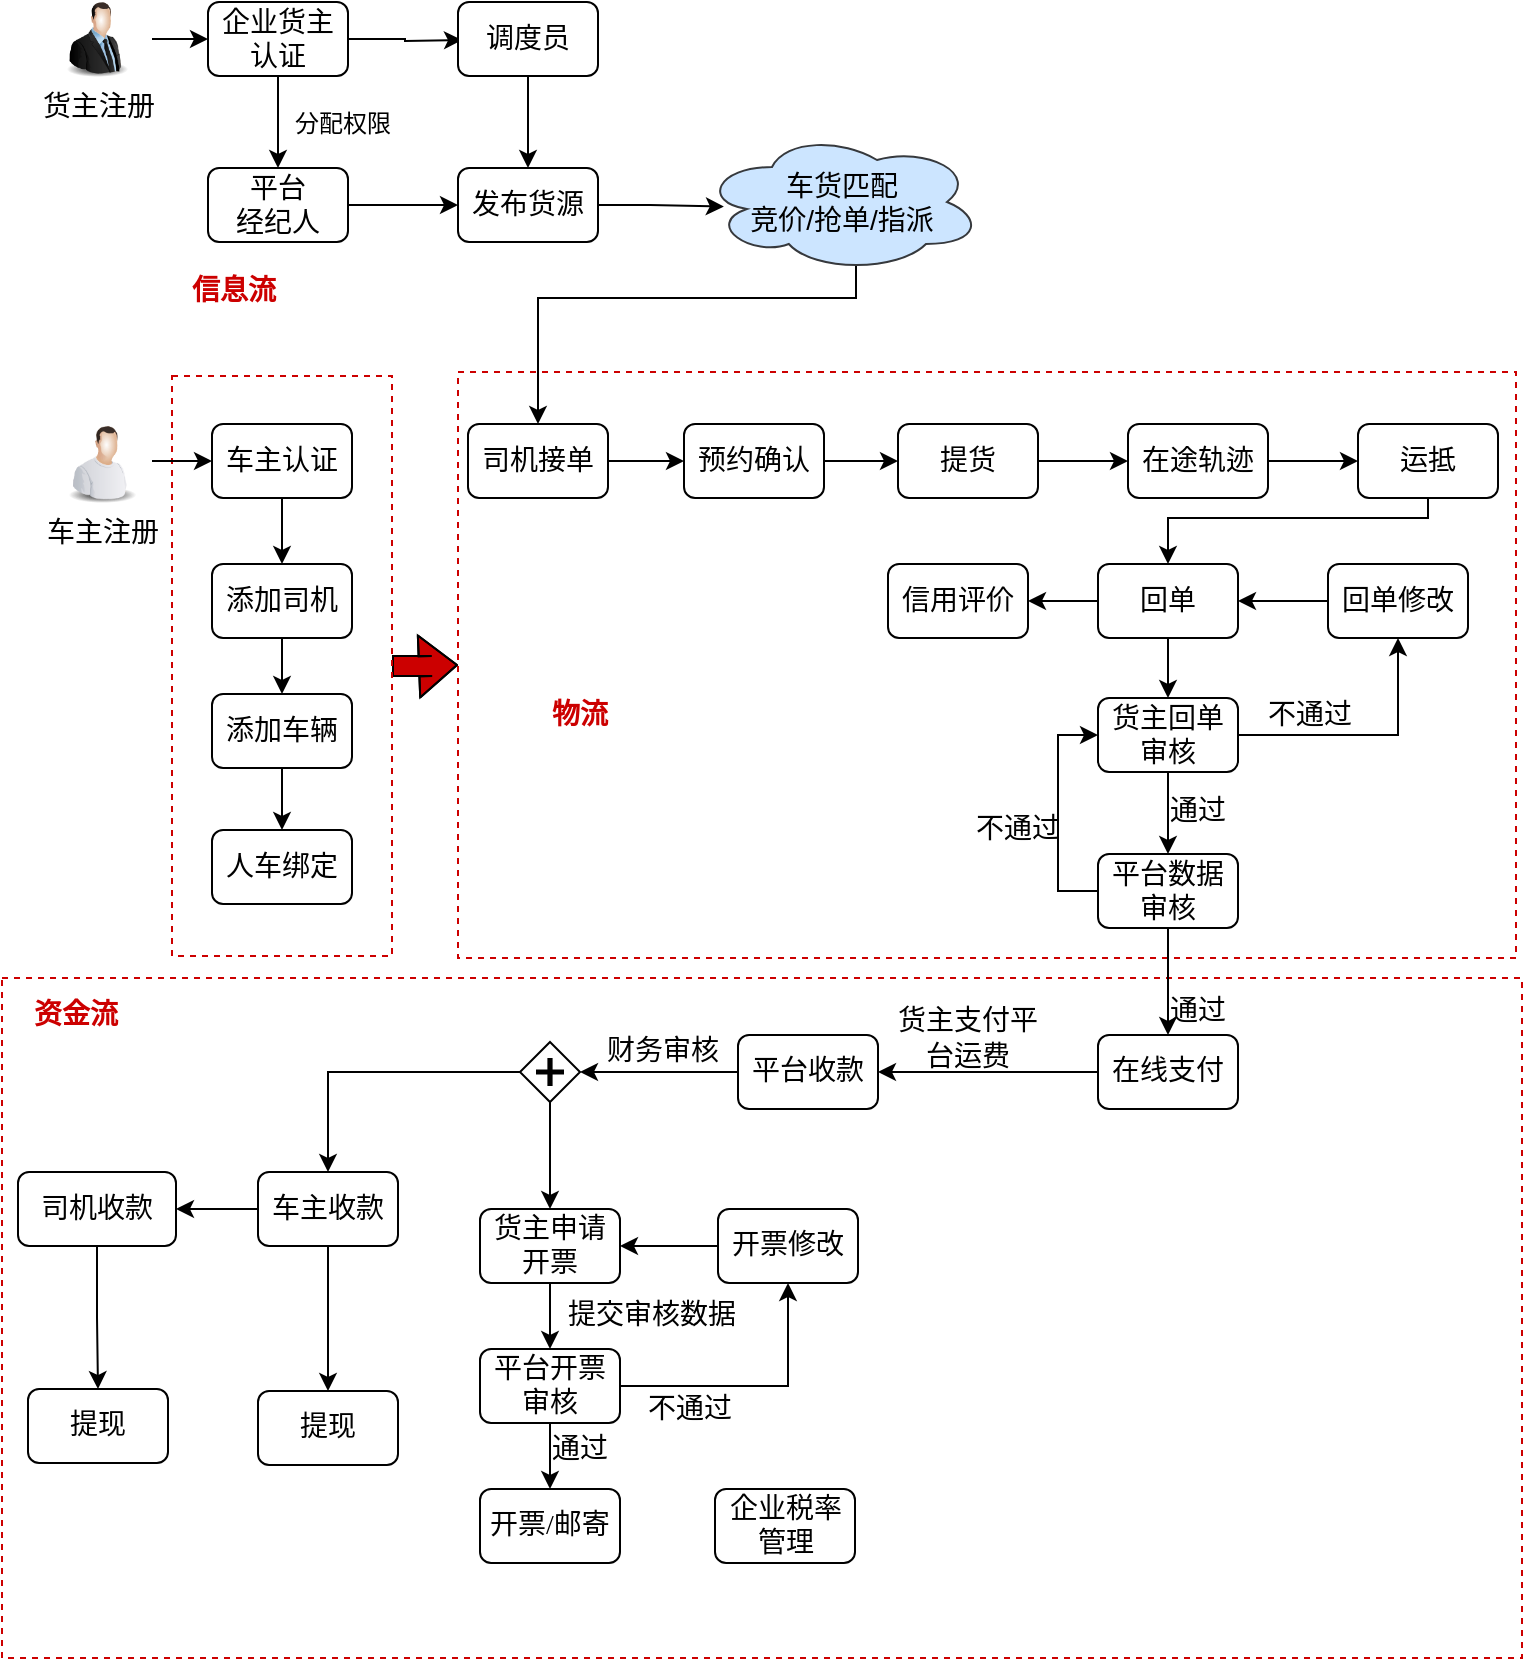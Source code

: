 <mxfile version="12.4.3" type="github" pages="1">
  <diagram id="qYqDt66bANYwKAUjIp7B" name="第 1 页">
    <mxGraphModel dx="854" dy="478" grid="1" gridSize="10" guides="1" tooltips="1" connect="1" arrows="1" fold="1" page="1" pageScale="1" pageWidth="827" pageHeight="1169" math="0" shadow="0">
      <root>
        <mxCell id="0"/>
        <mxCell id="1" parent="0"/>
        <mxCell id="UOtFKl8LUJkK913McRi7-26" value="" style="edgeStyle=orthogonalEdgeStyle;rounded=0;orthogonalLoop=1;jettySize=auto;html=1;fontSize=12;shape=flexArrow;fillColor=#CC0000;strokeColor=#000000;" parent="1" source="UOtFKl8LUJkK913McRi7-21" target="28vUUWtY91V1V11K80DQ-86" edge="1">
          <mxGeometry relative="1" as="geometry"/>
        </mxCell>
        <mxCell id="UOtFKl8LUJkK913McRi7-21" value="" style="rounded=0;whiteSpace=wrap;html=1;shadow=0;glass=0;dashed=1;comic=0;fontSize=12;strokeColor=#CC0000;" parent="1" vertex="1">
          <mxGeometry x="125" y="209" width="110" height="290" as="geometry"/>
        </mxCell>
        <mxCell id="28vUUWtY91V1V11K80DQ-142" value="" style="rounded=0;whiteSpace=wrap;html=1;shadow=0;dashed=1;strokeWidth=1;fontFamily=Verdana;fontSize=14;fillColor=none;strokeColor=#CC0000;" parent="1" vertex="1">
          <mxGeometry x="40" y="510" width="760" height="340" as="geometry"/>
        </mxCell>
        <mxCell id="28vUUWtY91V1V11K80DQ-86" value="" style="rounded=0;whiteSpace=wrap;html=1;shadow=0;strokeWidth=1;fontFamily=Verdana;fontSize=14;dashed=1;strokeColor=#CC0000;" parent="1" vertex="1">
          <mxGeometry x="268" y="207" width="529" height="293" as="geometry"/>
        </mxCell>
        <mxCell id="fRjOnY-xZo_MZWheay3A-4" style="edgeStyle=orthogonalEdgeStyle;rounded=0;orthogonalLoop=1;jettySize=auto;html=1;entryX=0;entryY=0.5;entryDx=0;entryDy=0;strokeColor=#000000;fontSize=12;fontColor=#CC0000;" edge="1" parent="1" source="28vUUWtY91V1V11K80DQ-2" target="fRjOnY-xZo_MZWheay3A-1">
          <mxGeometry relative="1" as="geometry"/>
        </mxCell>
        <mxCell id="28vUUWtY91V1V11K80DQ-2" value="司机接单" style="rounded=1;whiteSpace=wrap;html=1;shadow=0;labelBackgroundColor=none;strokeWidth=1;fontFamily=Verdana;fontSize=14;align=center;" parent="1" vertex="1">
          <mxGeometry x="273" y="233" width="70" height="37" as="geometry"/>
        </mxCell>
        <mxCell id="28vUUWtY91V1V11K80DQ-3" value="" style="edgeStyle=orthogonalEdgeStyle;rounded=0;orthogonalLoop=1;jettySize=auto;html=1;fontSize=14;fillColor=#e51400;strokeColor=#000000;" parent="1" source="28vUUWtY91V1V11K80DQ-4" target="28vUUWtY91V1V11K80DQ-6" edge="1">
          <mxGeometry relative="1" as="geometry"/>
        </mxCell>
        <mxCell id="28vUUWtY91V1V11K80DQ-4" value="提货" style="rounded=1;whiteSpace=wrap;html=1;shadow=0;labelBackgroundColor=none;strokeWidth=1;fontFamily=Verdana;fontSize=14;align=center;" parent="1" vertex="1">
          <mxGeometry x="488" y="233" width="70" height="37" as="geometry"/>
        </mxCell>
        <mxCell id="28vUUWtY91V1V11K80DQ-5" value="" style="edgeStyle=orthogonalEdgeStyle;rounded=0;orthogonalLoop=1;jettySize=auto;html=1;fontSize=14;fillColor=#e51400;strokeColor=#000000;" parent="1" source="28vUUWtY91V1V11K80DQ-6" target="28vUUWtY91V1V11K80DQ-7" edge="1">
          <mxGeometry relative="1" as="geometry"/>
        </mxCell>
        <mxCell id="28vUUWtY91V1V11K80DQ-6" value="在途轨迹" style="rounded=1;whiteSpace=wrap;html=1;shadow=0;labelBackgroundColor=none;strokeWidth=1;fontFamily=Verdana;fontSize=14;align=center;" parent="1" vertex="1">
          <mxGeometry x="603" y="233" width="70" height="37" as="geometry"/>
        </mxCell>
        <mxCell id="28vUUWtY91V1V11K80DQ-9" value="" style="edgeStyle=orthogonalEdgeStyle;rounded=0;orthogonalLoop=1;jettySize=auto;html=1;fontSize=14;fillColor=#e51400;strokeColor=#000000;" parent="1" source="28vUUWtY91V1V11K80DQ-7" target="28vUUWtY91V1V11K80DQ-8" edge="1">
          <mxGeometry relative="1" as="geometry">
            <Array as="points">
              <mxPoint x="753" y="280"/>
              <mxPoint x="623" y="280"/>
            </Array>
          </mxGeometry>
        </mxCell>
        <mxCell id="28vUUWtY91V1V11K80DQ-7" value="运抵" style="rounded=1;whiteSpace=wrap;html=1;shadow=0;labelBackgroundColor=none;strokeWidth=1;fontFamily=Verdana;fontSize=14;align=center;" parent="1" vertex="1">
          <mxGeometry x="718" y="233" width="70" height="37" as="geometry"/>
        </mxCell>
        <mxCell id="28vUUWtY91V1V11K80DQ-15" value="" style="edgeStyle=orthogonalEdgeStyle;rounded=0;orthogonalLoop=1;jettySize=auto;html=1;fontSize=14;fillColor=#e51400;strokeColor=#000000;" parent="1" source="28vUUWtY91V1V11K80DQ-8" target="28vUUWtY91V1V11K80DQ-14" edge="1">
          <mxGeometry relative="1" as="geometry"/>
        </mxCell>
        <mxCell id="UOtFKl8LUJkK913McRi7-37" value="" style="edgeStyle=orthogonalEdgeStyle;rounded=0;orthogonalLoop=1;jettySize=auto;html=1;strokeColor=#000000;fontSize=12;fontColor=#CC0000;" parent="1" source="28vUUWtY91V1V11K80DQ-8" target="UOtFKl8LUJkK913McRi7-36" edge="1">
          <mxGeometry relative="1" as="geometry"/>
        </mxCell>
        <mxCell id="28vUUWtY91V1V11K80DQ-8" value="回单" style="rounded=1;whiteSpace=wrap;html=1;shadow=0;labelBackgroundColor=none;strokeWidth=1;fontFamily=Verdana;fontSize=14;align=center;" parent="1" vertex="1">
          <mxGeometry x="588" y="303" width="70" height="37" as="geometry"/>
        </mxCell>
        <mxCell id="28vUUWtY91V1V11K80DQ-39" style="edgeStyle=orthogonalEdgeStyle;rounded=0;orthogonalLoop=1;jettySize=auto;html=1;entryX=0.5;entryY=1;entryDx=0;entryDy=0;fontSize=14;" parent="1" source="28vUUWtY91V1V11K80DQ-14" target="28vUUWtY91V1V11K80DQ-38" edge="1">
          <mxGeometry relative="1" as="geometry"/>
        </mxCell>
        <mxCell id="UOtFKl8LUJkK913McRi7-38" style="edgeStyle=orthogonalEdgeStyle;rounded=0;orthogonalLoop=1;jettySize=auto;html=1;entryX=0.5;entryY=0;entryDx=0;entryDy=0;strokeColor=#000000;fontSize=12;fontColor=#CC0000;" parent="1" source="28vUUWtY91V1V11K80DQ-14" target="iF3wOTfzOUe_LDXgfB9u-4" edge="1">
          <mxGeometry relative="1" as="geometry"/>
        </mxCell>
        <mxCell id="28vUUWtY91V1V11K80DQ-14" value="货主回单审核" style="rounded=1;whiteSpace=wrap;html=1;shadow=0;labelBackgroundColor=none;strokeWidth=1;fontFamily=Verdana;fontSize=14;align=center;" parent="1" vertex="1">
          <mxGeometry x="588" y="370" width="70" height="37" as="geometry"/>
        </mxCell>
        <mxCell id="UOtFKl8LUJkK913McRi7-39" value="" style="edgeStyle=orthogonalEdgeStyle;rounded=0;orthogonalLoop=1;jettySize=auto;html=1;strokeColor=#000000;fontSize=12;fontColor=#CC0000;" parent="1" source="iF3wOTfzOUe_LDXgfB9u-4" target="28vUUWtY91V1V11K80DQ-30" edge="1">
          <mxGeometry relative="1" as="geometry"/>
        </mxCell>
        <mxCell id="UOtFKl8LUJkK913McRi7-41" style="edgeStyle=orthogonalEdgeStyle;rounded=0;orthogonalLoop=1;jettySize=auto;html=1;entryX=0;entryY=0.5;entryDx=0;entryDy=0;strokeColor=#000000;fontSize=12;fontColor=#CC0000;exitX=0;exitY=0.5;exitDx=0;exitDy=0;" parent="1" source="iF3wOTfzOUe_LDXgfB9u-4" target="28vUUWtY91V1V11K80DQ-14" edge="1">
          <mxGeometry relative="1" as="geometry"/>
        </mxCell>
        <mxCell id="iF3wOTfzOUe_LDXgfB9u-4" value="平台数据审核" style="rounded=1;whiteSpace=wrap;html=1;shadow=0;labelBackgroundColor=none;strokeWidth=1;fontFamily=Verdana;fontSize=14;align=center;" parent="1" vertex="1">
          <mxGeometry x="588" y="448" width="70" height="37" as="geometry"/>
        </mxCell>
        <mxCell id="UOtFKl8LUJkK913McRi7-44" style="edgeStyle=orthogonalEdgeStyle;rounded=0;orthogonalLoop=1;jettySize=auto;html=1;entryX=1;entryY=0.5;entryDx=0;entryDy=0;strokeColor=#000000;fontSize=12;fontColor=#CC0000;" parent="1" source="28vUUWtY91V1V11K80DQ-30" target="28vUUWtY91V1V11K80DQ-43" edge="1">
          <mxGeometry relative="1" as="geometry"/>
        </mxCell>
        <mxCell id="28vUUWtY91V1V11K80DQ-30" value="在线支付" style="rounded=1;whiteSpace=wrap;html=1;shadow=0;labelBackgroundColor=none;strokeWidth=1;fontFamily=Verdana;fontSize=14;align=center;" parent="1" vertex="1">
          <mxGeometry x="588" y="538.5" width="70" height="37" as="geometry"/>
        </mxCell>
        <mxCell id="28vUUWtY91V1V11K80DQ-55" value="" style="edgeStyle=orthogonalEdgeStyle;rounded=0;orthogonalLoop=1;jettySize=auto;html=1;fontSize=14;" parent="1" source="28vUUWtY91V1V11K80DQ-52" target="28vUUWtY91V1V11K80DQ-54" edge="1">
          <mxGeometry relative="1" as="geometry"/>
        </mxCell>
        <mxCell id="28vUUWtY91V1V11K80DQ-52" value="货主申请开票" style="rounded=1;whiteSpace=wrap;html=1;shadow=0;labelBackgroundColor=none;strokeWidth=1;fontFamily=Verdana;fontSize=14;align=center;" parent="1" vertex="1">
          <mxGeometry x="279" y="625.5" width="70" height="37" as="geometry"/>
        </mxCell>
        <mxCell id="28vUUWtY91V1V11K80DQ-59" style="edgeStyle=orthogonalEdgeStyle;rounded=0;orthogonalLoop=1;jettySize=auto;html=1;entryX=0.5;entryY=1;entryDx=0;entryDy=0;fontSize=14;" parent="1" source="28vUUWtY91V1V11K80DQ-54" target="28vUUWtY91V1V11K80DQ-58" edge="1">
          <mxGeometry relative="1" as="geometry"/>
        </mxCell>
        <mxCell id="28vUUWtY91V1V11K80DQ-62" value="" style="edgeStyle=orthogonalEdgeStyle;rounded=0;orthogonalLoop=1;jettySize=auto;html=1;fontSize=14;" parent="1" source="28vUUWtY91V1V11K80DQ-54" target="28vUUWtY91V1V11K80DQ-61" edge="1">
          <mxGeometry relative="1" as="geometry"/>
        </mxCell>
        <mxCell id="28vUUWtY91V1V11K80DQ-54" value="平台开票审核" style="rounded=1;whiteSpace=wrap;html=1;shadow=0;labelBackgroundColor=none;strokeWidth=1;fontFamily=Verdana;fontSize=14;align=center;" parent="1" vertex="1">
          <mxGeometry x="279" y="695.5" width="70" height="37" as="geometry"/>
        </mxCell>
        <mxCell id="28vUUWtY91V1V11K80DQ-61" value="开票/邮寄" style="rounded=1;whiteSpace=wrap;html=1;shadow=0;labelBackgroundColor=none;strokeWidth=1;fontFamily=Verdana;fontSize=14;align=center;" parent="1" vertex="1">
          <mxGeometry x="279" y="765.5" width="70" height="37" as="geometry"/>
        </mxCell>
        <mxCell id="iF3wOTfzOUe_LDXgfB9u-13" style="edgeStyle=orthogonalEdgeStyle;rounded=0;orthogonalLoop=1;jettySize=auto;html=1;fontSize=14;entryX=1;entryY=0.5;entryDx=0;entryDy=0;fillColor=#e51400;strokeColor=#000000;" parent="1" source="28vUUWtY91V1V11K80DQ-43" target="iF3wOTfzOUe_LDXgfB9u-12" edge="1">
          <mxGeometry relative="1" as="geometry">
            <mxPoint x="308" y="556.5" as="targetPoint"/>
          </mxGeometry>
        </mxCell>
        <mxCell id="28vUUWtY91V1V11K80DQ-43" value="平台收款" style="rounded=1;whiteSpace=wrap;html=1;shadow=0;labelBackgroundColor=none;strokeWidth=1;fontFamily=Verdana;fontSize=14;align=center;" parent="1" vertex="1">
          <mxGeometry x="408" y="538.5" width="70" height="37" as="geometry"/>
        </mxCell>
        <mxCell id="28vUUWtY91V1V11K80DQ-85" value="" style="edgeStyle=orthogonalEdgeStyle;rounded=0;orthogonalLoop=1;jettySize=auto;html=1;fontFamily=Verdana;fontSize=14;" parent="1" source="28vUUWtY91V1V11K80DQ-45" target="28vUUWtY91V1V11K80DQ-84" edge="1">
          <mxGeometry relative="1" as="geometry"/>
        </mxCell>
        <mxCell id="UOtFKl8LUJkK913McRi7-50" style="edgeStyle=orthogonalEdgeStyle;rounded=0;orthogonalLoop=1;jettySize=auto;html=1;entryX=1;entryY=0.5;entryDx=0;entryDy=0;strokeColor=#000000;fontSize=12;fontColor=#CC0000;" parent="1" source="28vUUWtY91V1V11K80DQ-45" target="28vUUWtY91V1V11K80DQ-129" edge="1">
          <mxGeometry relative="1" as="geometry"/>
        </mxCell>
        <mxCell id="28vUUWtY91V1V11K80DQ-45" value="车主收款" style="rounded=1;whiteSpace=wrap;html=1;shadow=0;labelBackgroundColor=none;strokeWidth=1;fontFamily=Verdana;fontSize=14;align=center;" parent="1" vertex="1">
          <mxGeometry x="168" y="607" width="70" height="37" as="geometry"/>
        </mxCell>
        <mxCell id="28vUUWtY91V1V11K80DQ-84" value="提现" style="rounded=1;whiteSpace=wrap;html=1;shadow=0;labelBackgroundColor=none;strokeWidth=1;fontFamily=Verdana;fontSize=14;align=center;" parent="1" vertex="1">
          <mxGeometry x="168" y="716.5" width="70" height="37" as="geometry"/>
        </mxCell>
        <mxCell id="UOtFKl8LUJkK913McRi7-24" style="edgeStyle=orthogonalEdgeStyle;rounded=0;orthogonalLoop=1;jettySize=auto;html=1;entryX=0.5;entryY=0;entryDx=0;entryDy=0;fontSize=12;" parent="1" source="28vUUWtY91V1V11K80DQ-10" target="UOtFKl8LUJkK913McRi7-9" edge="1">
          <mxGeometry relative="1" as="geometry"/>
        </mxCell>
        <mxCell id="28vUUWtY91V1V11K80DQ-10" value="车主认证" style="rounded=1;whiteSpace=wrap;html=1;shadow=0;labelBackgroundColor=none;strokeWidth=1;fontFamily=Verdana;fontSize=14;align=center;" parent="1" vertex="1">
          <mxGeometry x="145" y="233" width="70" height="37" as="geometry"/>
        </mxCell>
        <mxCell id="28vUUWtY91V1V11K80DQ-29" style="edgeStyle=orthogonalEdgeStyle;rounded=0;orthogonalLoop=1;jettySize=auto;html=1;entryX=0.078;entryY=0.533;entryDx=0;entryDy=0;entryPerimeter=0;fontSize=14;fillColor=#e51400;strokeColor=#000000;" parent="1" source="28vUUWtY91V1V11K80DQ-17" target="6LW1AeHPkMDRcIlr9ZgV-1" edge="1">
          <mxGeometry relative="1" as="geometry"/>
        </mxCell>
        <mxCell id="28vUUWtY91V1V11K80DQ-17" value="发布货源" style="rounded=1;whiteSpace=wrap;html=1;shadow=0;labelBackgroundColor=none;strokeWidth=1;fontFamily=Verdana;fontSize=14;align=center;" parent="1" vertex="1">
          <mxGeometry x="268" y="105" width="70" height="37" as="geometry"/>
        </mxCell>
        <mxCell id="28vUUWtY91V1V11K80DQ-23" value="" style="edgeStyle=orthogonalEdgeStyle;rounded=0;orthogonalLoop=1;jettySize=auto;html=1;fontSize=14;" parent="1" source="28vUUWtY91V1V11K80DQ-24" target="28vUUWtY91V1V11K80DQ-17" edge="1">
          <mxGeometry relative="1" as="geometry"/>
        </mxCell>
        <mxCell id="28vUUWtY91V1V11K80DQ-24" value="平台&lt;br&gt;经纪人" style="rounded=1;whiteSpace=wrap;html=1;shadow=0;labelBackgroundColor=none;strokeWidth=1;fontFamily=Verdana;fontSize=14;align=center;" parent="1" vertex="1">
          <mxGeometry x="143" y="105" width="70" height="37" as="geometry"/>
        </mxCell>
        <mxCell id="28vUUWtY91V1V11K80DQ-40" value="" style="edgeStyle=orthogonalEdgeStyle;rounded=0;orthogonalLoop=1;jettySize=auto;html=1;fontSize=14;" parent="1" source="28vUUWtY91V1V11K80DQ-38" target="28vUUWtY91V1V11K80DQ-8" edge="1">
          <mxGeometry relative="1" as="geometry"/>
        </mxCell>
        <mxCell id="28vUUWtY91V1V11K80DQ-38" value="回单修改" style="rounded=1;whiteSpace=wrap;html=1;shadow=0;labelBackgroundColor=none;strokeWidth=1;fontFamily=Verdana;fontSize=14;align=center;" parent="1" vertex="1">
          <mxGeometry x="703" y="303" width="70" height="37" as="geometry"/>
        </mxCell>
        <mxCell id="28vUUWtY91V1V11K80DQ-49" value="&lt;span style=&quot;font-family: verdana; font-size: 14px;&quot;&gt;货主支付平台运费&lt;/span&gt;" style="text;html=1;strokeColor=none;fillColor=none;align=center;verticalAlign=middle;whiteSpace=wrap;rounded=0;fontSize=14;" parent="1" vertex="1">
          <mxGeometry x="483" y="530" width="80" height="20" as="geometry"/>
        </mxCell>
        <mxCell id="28vUUWtY91V1V11K80DQ-131" style="edgeStyle=orthogonalEdgeStyle;rounded=0;orthogonalLoop=1;jettySize=auto;html=1;entryX=1;entryY=0.5;entryDx=0;entryDy=0;fontFamily=Verdana;fontSize=14;" parent="1" source="28vUUWtY91V1V11K80DQ-58" target="28vUUWtY91V1V11K80DQ-52" edge="1">
          <mxGeometry relative="1" as="geometry"/>
        </mxCell>
        <mxCell id="28vUUWtY91V1V11K80DQ-58" value="开票修改" style="rounded=1;whiteSpace=wrap;html=1;shadow=0;labelBackgroundColor=none;strokeWidth=1;fontFamily=Verdana;fontSize=14;align=center;" parent="1" vertex="1">
          <mxGeometry x="398" y="625.5" width="70" height="37" as="geometry"/>
        </mxCell>
        <mxCell id="28vUUWtY91V1V11K80DQ-79" value="不通过" style="text;html=1;strokeColor=none;fillColor=none;align=center;verticalAlign=middle;whiteSpace=wrap;rounded=0;shadow=0;fontFamily=Verdana;fontSize=14;" parent="1" vertex="1">
          <mxGeometry x="670" y="369" width="48" height="20" as="geometry"/>
        </mxCell>
        <mxCell id="28vUUWtY91V1V11K80DQ-80" value="通过" style="text;html=1;strokeColor=none;fillColor=none;align=center;verticalAlign=middle;whiteSpace=wrap;rounded=0;shadow=0;fontFamily=Verdana;fontSize=14;" parent="1" vertex="1">
          <mxGeometry x="618" y="417" width="40" height="20" as="geometry"/>
        </mxCell>
        <mxCell id="28vUUWtY91V1V11K80DQ-87" value="物流" style="text;html=1;strokeColor=none;fillColor=none;align=center;verticalAlign=middle;whiteSpace=wrap;rounded=0;shadow=0;dashed=1;fontFamily=Verdana;fontSize=14;fontStyle=1;fontColor=#CC0000;" parent="1" vertex="1">
          <mxGeometry x="282" y="369" width="94" height="20" as="geometry"/>
        </mxCell>
        <mxCell id="28vUUWtY91V1V11K80DQ-100" value="" style="edgeStyle=orthogonalEdgeStyle;rounded=0;orthogonalLoop=1;jettySize=auto;html=1;fontFamily=Verdana;fontSize=14;" parent="1" source="28vUUWtY91V1V11K80DQ-90" target="28vUUWtY91V1V11K80DQ-10" edge="1">
          <mxGeometry relative="1" as="geometry"/>
        </mxCell>
        <mxCell id="28vUUWtY91V1V11K80DQ-90" value="车主注册" style="image;html=1;labelBackgroundColor=#ffffff;image=img/lib/clip_art/people/Worker_Man_128x128.png;rounded=1;shadow=0;dashed=1;strokeWidth=1;fontFamily=Verdana;fontSize=14;" parent="1" vertex="1">
          <mxGeometry x="65" y="230" width="50" height="43" as="geometry"/>
        </mxCell>
        <mxCell id="28vUUWtY91V1V11K80DQ-98" value="" style="edgeStyle=orthogonalEdgeStyle;rounded=0;orthogonalLoop=1;jettySize=auto;html=1;fontFamily=Verdana;fontSize=14;" parent="1" source="28vUUWtY91V1V11K80DQ-94" target="28vUUWtY91V1V11K80DQ-96" edge="1">
          <mxGeometry relative="1" as="geometry"/>
        </mxCell>
        <mxCell id="28vUUWtY91V1V11K80DQ-94" value="货主注册" style="image;html=1;labelBackgroundColor=#ffffff;image=img/lib/clip_art/people/Suit_Man_128x128.png;rounded=1;shadow=0;dashed=1;strokeWidth=1;fontFamily=Verdana;fontSize=14;" parent="1" vertex="1">
          <mxGeometry x="60" y="21" width="55" height="39" as="geometry"/>
        </mxCell>
        <mxCell id="28vUUWtY91V1V11K80DQ-107" style="edgeStyle=orthogonalEdgeStyle;rounded=0;orthogonalLoop=1;jettySize=auto;html=1;entryX=0;entryY=0.5;entryDx=0;entryDy=0;fontFamily=Verdana;fontSize=14;" parent="1" source="28vUUWtY91V1V11K80DQ-96" edge="1">
          <mxGeometry relative="1" as="geometry">
            <mxPoint x="270" y="41" as="targetPoint"/>
          </mxGeometry>
        </mxCell>
        <mxCell id="UOtFKl8LUJkK913McRi7-5" style="edgeStyle=orthogonalEdgeStyle;rounded=0;orthogonalLoop=1;jettySize=auto;html=1;fontSize=12;" parent="1" source="28vUUWtY91V1V11K80DQ-96" target="28vUUWtY91V1V11K80DQ-24" edge="1">
          <mxGeometry relative="1" as="geometry"/>
        </mxCell>
        <mxCell id="28vUUWtY91V1V11K80DQ-96" value="企业货主认证" style="rounded=1;whiteSpace=wrap;html=1;shadow=0;labelBackgroundColor=none;strokeWidth=1;fontFamily=Verdana;fontSize=14;align=center;" parent="1" vertex="1">
          <mxGeometry x="143" y="22" width="70" height="37" as="geometry"/>
        </mxCell>
        <mxCell id="UOtFKl8LUJkK913McRi7-47" style="edgeStyle=orthogonalEdgeStyle;rounded=0;orthogonalLoop=1;jettySize=auto;html=1;entryX=0.5;entryY=0;entryDx=0;entryDy=0;strokeColor=#000000;fontSize=12;fontColor=#CC0000;" parent="1" source="28vUUWtY91V1V11K80DQ-112" target="28vUUWtY91V1V11K80DQ-17" edge="1">
          <mxGeometry relative="1" as="geometry"/>
        </mxCell>
        <mxCell id="28vUUWtY91V1V11K80DQ-112" value="调度员" style="rounded=1;whiteSpace=wrap;html=1;shadow=0;labelBackgroundColor=none;strokeWidth=1;fontFamily=Verdana;fontSize=14;align=center;" parent="1" vertex="1">
          <mxGeometry x="268" y="22" width="70" height="37" as="geometry"/>
        </mxCell>
        <mxCell id="28vUUWtY91V1V11K80DQ-120" value="资金流" style="text;html=1;strokeColor=none;fillColor=none;align=center;verticalAlign=middle;whiteSpace=wrap;rounded=0;shadow=0;dashed=1;fontFamily=Verdana;fontSize=14;fontStyle=1;fontColor=#CC0000;" parent="1" vertex="1">
          <mxGeometry x="48" y="518.5" width="58" height="20" as="geometry"/>
        </mxCell>
        <mxCell id="28vUUWtY91V1V11K80DQ-122" value="企业税率管理" style="rounded=1;whiteSpace=wrap;html=1;shadow=0;labelBackgroundColor=none;strokeWidth=1;fontFamily=Verdana;fontSize=14;align=center;" parent="1" vertex="1">
          <mxGeometry x="396.5" y="765.5" width="70" height="37" as="geometry"/>
        </mxCell>
        <mxCell id="28vUUWtY91V1V11K80DQ-123" value="提交审核数据" style="text;html=1;strokeColor=none;fillColor=none;align=center;verticalAlign=middle;whiteSpace=wrap;rounded=0;shadow=0;dashed=1;fontFamily=Verdana;fontSize=14;" parent="1" vertex="1">
          <mxGeometry x="322" y="669" width="86" height="20" as="geometry"/>
        </mxCell>
        <mxCell id="28vUUWtY91V1V11K80DQ-138" style="edgeStyle=orthogonalEdgeStyle;rounded=0;orthogonalLoop=1;jettySize=auto;html=1;entryX=0.5;entryY=0;entryDx=0;entryDy=0;fontFamily=Verdana;fontSize=14;" parent="1" source="28vUUWtY91V1V11K80DQ-129" target="28vUUWtY91V1V11K80DQ-137" edge="1">
          <mxGeometry relative="1" as="geometry"/>
        </mxCell>
        <mxCell id="28vUUWtY91V1V11K80DQ-129" value="司机收款" style="rounded=1;whiteSpace=wrap;html=1;shadow=0;labelBackgroundColor=none;strokeWidth=1;fontFamily=Verdana;fontSize=14;align=center;" parent="1" vertex="1">
          <mxGeometry x="48" y="607" width="79" height="37" as="geometry"/>
        </mxCell>
        <mxCell id="28vUUWtY91V1V11K80DQ-136" style="edgeStyle=orthogonalEdgeStyle;rounded=0;orthogonalLoop=1;jettySize=auto;html=1;entryX=0.5;entryY=0;entryDx=0;entryDy=0;fontFamily=Verdana;fontSize=14;fillColor=#e51400;strokeColor=#000000;exitX=0;exitY=0.5;exitDx=0;exitDy=0;" parent="1" source="iF3wOTfzOUe_LDXgfB9u-12" target="28vUUWtY91V1V11K80DQ-45" edge="1">
          <mxGeometry relative="1" as="geometry">
            <mxPoint x="278" y="556" as="sourcePoint"/>
          </mxGeometry>
        </mxCell>
        <mxCell id="28vUUWtY91V1V11K80DQ-137" value="提现" style="rounded=1;whiteSpace=wrap;html=1;shadow=0;labelBackgroundColor=none;strokeWidth=1;fontFamily=Verdana;fontSize=14;align=center;" parent="1" vertex="1">
          <mxGeometry x="53" y="715.5" width="70" height="37" as="geometry"/>
        </mxCell>
        <mxCell id="28vUUWtY91V1V11K80DQ-139" value="财务审核" style="text;html=1;strokeColor=none;fillColor=none;align=center;verticalAlign=middle;whiteSpace=wrap;rounded=0;shadow=0;dashed=1;fontFamily=Verdana;fontSize=14;" parent="1" vertex="1">
          <mxGeometry x="340.5" y="537" width="59" height="20" as="geometry"/>
        </mxCell>
        <mxCell id="6LW1AeHPkMDRcIlr9ZgV-7" style="edgeStyle=orthogonalEdgeStyle;rounded=0;orthogonalLoop=1;jettySize=auto;html=1;entryX=0.5;entryY=0;entryDx=0;entryDy=0;exitX=0.55;exitY=0.95;exitDx=0;exitDy=0;exitPerimeter=0;fontSize=14;fillColor=#e51400;strokeColor=#000000;" parent="1" source="6LW1AeHPkMDRcIlr9ZgV-1" target="28vUUWtY91V1V11K80DQ-2" edge="1">
          <mxGeometry relative="1" as="geometry">
            <Array as="points">
              <mxPoint x="467" y="170"/>
              <mxPoint x="308" y="170"/>
            </Array>
          </mxGeometry>
        </mxCell>
        <mxCell id="6LW1AeHPkMDRcIlr9ZgV-1" value="车货匹配&lt;br style=&quot;font-size: 14px&quot;&gt;竞价/抢单/指派" style="ellipse;shape=cloud;whiteSpace=wrap;html=1;fontSize=14;fillColor=#cce5ff;strokeColor=#36393d;" parent="1" vertex="1">
          <mxGeometry x="390" y="87" width="140" height="70" as="geometry"/>
        </mxCell>
        <mxCell id="iF3wOTfzOUe_LDXgfB9u-14" style="edgeStyle=orthogonalEdgeStyle;rounded=0;orthogonalLoop=1;jettySize=auto;html=1;entryX=0.5;entryY=0;entryDx=0;entryDy=0;fontSize=14;fillColor=#e51400;strokeColor=#000000;" parent="1" source="iF3wOTfzOUe_LDXgfB9u-12" target="28vUUWtY91V1V11K80DQ-52" edge="1">
          <mxGeometry relative="1" as="geometry"/>
        </mxCell>
        <mxCell id="iF3wOTfzOUe_LDXgfB9u-12" value="" style="shape=mxgraph.bpmn.shape;html=1;verticalLabelPosition=bottom;labelBackgroundColor=#ffffff;verticalAlign=top;perimeter=rhombusPerimeter;background=gateway;outline=none;symbol=parallelGw;rounded=1;shadow=0;strokeWidth=1;fontFamily=Verdana;fontSize=14;align=center;" parent="1" vertex="1">
          <mxGeometry x="299" y="542" width="30" height="30" as="geometry"/>
        </mxCell>
        <mxCell id="UOtFKl8LUJkK913McRi7-6" value="分配权限" style="text;html=1;align=center;verticalAlign=middle;resizable=0;points=[];;autosize=1;fontSize=12;" parent="1" vertex="1">
          <mxGeometry x="180" y="72.5" width="60" height="20" as="geometry"/>
        </mxCell>
        <mxCell id="UOtFKl8LUJkK913McRi7-12" style="edgeStyle=orthogonalEdgeStyle;rounded=0;orthogonalLoop=1;jettySize=auto;html=1;entryX=0.5;entryY=0;entryDx=0;entryDy=0;fontSize=12;" parent="1" source="UOtFKl8LUJkK913McRi7-9" target="UOtFKl8LUJkK913McRi7-10" edge="1">
          <mxGeometry relative="1" as="geometry"/>
        </mxCell>
        <mxCell id="UOtFKl8LUJkK913McRi7-9" value="添加司机" style="rounded=1;whiteSpace=wrap;html=1;shadow=0;labelBackgroundColor=none;strokeWidth=1;fontFamily=Verdana;fontSize=14;align=center;" parent="1" vertex="1">
          <mxGeometry x="145" y="303" width="70" height="37" as="geometry"/>
        </mxCell>
        <mxCell id="UOtFKl8LUJkK913McRi7-16" value="" style="edgeStyle=orthogonalEdgeStyle;rounded=0;orthogonalLoop=1;jettySize=auto;html=1;fontSize=12;" parent="1" source="UOtFKl8LUJkK913McRi7-10" target="UOtFKl8LUJkK913McRi7-15" edge="1">
          <mxGeometry relative="1" as="geometry"/>
        </mxCell>
        <mxCell id="UOtFKl8LUJkK913McRi7-10" value="添加车辆" style="rounded=1;whiteSpace=wrap;html=1;shadow=0;labelBackgroundColor=none;strokeWidth=1;fontFamily=Verdana;fontSize=14;align=center;" parent="1" vertex="1">
          <mxGeometry x="145" y="368" width="70" height="37" as="geometry"/>
        </mxCell>
        <mxCell id="UOtFKl8LUJkK913McRi7-15" value="人车绑定" style="rounded=1;whiteSpace=wrap;html=1;shadow=0;labelBackgroundColor=none;strokeWidth=1;fontFamily=Verdana;fontSize=14;align=center;" parent="1" vertex="1">
          <mxGeometry x="145" y="436" width="70" height="37" as="geometry"/>
        </mxCell>
        <mxCell id="UOtFKl8LUJkK913McRi7-36" value="信用评价" style="rounded=1;whiteSpace=wrap;html=1;shadow=0;labelBackgroundColor=none;strokeWidth=1;fontFamily=Verdana;fontSize=14;align=center;" parent="1" vertex="1">
          <mxGeometry x="483" y="303" width="70" height="37" as="geometry"/>
        </mxCell>
        <mxCell id="UOtFKl8LUJkK913McRi7-42" value="不通过" style="text;html=1;strokeColor=none;fillColor=none;align=center;verticalAlign=middle;whiteSpace=wrap;rounded=0;shadow=0;fontFamily=Verdana;fontSize=14;" parent="1" vertex="1">
          <mxGeometry x="524" y="426" width="48" height="20" as="geometry"/>
        </mxCell>
        <mxCell id="UOtFKl8LUJkK913McRi7-43" value="通过" style="text;html=1;strokeColor=none;fillColor=none;align=center;verticalAlign=middle;whiteSpace=wrap;rounded=0;shadow=0;fontFamily=Verdana;fontSize=14;" parent="1" vertex="1">
          <mxGeometry x="618" y="517" width="40" height="20" as="geometry"/>
        </mxCell>
        <mxCell id="UOtFKl8LUJkK913McRi7-51" value="不通过" style="text;html=1;strokeColor=none;fillColor=none;align=center;verticalAlign=middle;whiteSpace=wrap;rounded=0;shadow=0;fontFamily=Verdana;fontSize=14;" parent="1" vertex="1">
          <mxGeometry x="360" y="715.5" width="48" height="20" as="geometry"/>
        </mxCell>
        <mxCell id="UOtFKl8LUJkK913McRi7-52" value="通过" style="text;html=1;strokeColor=none;fillColor=none;align=center;verticalAlign=middle;whiteSpace=wrap;rounded=0;shadow=0;fontFamily=Verdana;fontSize=14;" parent="1" vertex="1">
          <mxGeometry x="309" y="735.5" width="40" height="20" as="geometry"/>
        </mxCell>
        <mxCell id="fRjOnY-xZo_MZWheay3A-5" style="edgeStyle=orthogonalEdgeStyle;rounded=0;orthogonalLoop=1;jettySize=auto;html=1;entryX=0;entryY=0.5;entryDx=0;entryDy=0;strokeColor=#000000;fontSize=12;fontColor=#CC0000;" edge="1" parent="1" source="fRjOnY-xZo_MZWheay3A-1" target="28vUUWtY91V1V11K80DQ-4">
          <mxGeometry relative="1" as="geometry"/>
        </mxCell>
        <mxCell id="fRjOnY-xZo_MZWheay3A-1" value="预约确认" style="rounded=1;whiteSpace=wrap;html=1;shadow=0;labelBackgroundColor=none;strokeWidth=1;fontFamily=Verdana;fontSize=14;align=center;" vertex="1" parent="1">
          <mxGeometry x="381" y="233" width="70" height="37" as="geometry"/>
        </mxCell>
        <mxCell id="fRjOnY-xZo_MZWheay3A-6" value="信息流" style="text;html=1;strokeColor=none;fillColor=none;align=center;verticalAlign=middle;whiteSpace=wrap;rounded=0;shadow=0;dashed=1;fontFamily=Verdana;fontSize=14;fontStyle=1;fontColor=#CC0000;" vertex="1" parent="1">
          <mxGeometry x="127" y="157" width="58" height="20" as="geometry"/>
        </mxCell>
      </root>
    </mxGraphModel>
  </diagram>
</mxfile>
